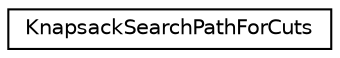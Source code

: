 digraph "Graphical Class Hierarchy"
{
 // LATEX_PDF_SIZE
  edge [fontname="Helvetica",fontsize="10",labelfontname="Helvetica",labelfontsize="10"];
  node [fontname="Helvetica",fontsize="10",shape=record];
  rankdir="LR";
  Node0 [label="KnapsackSearchPathForCuts",height=0.2,width=0.4,color="black", fillcolor="white", style="filled",URL="$classoperations__research_1_1_knapsack_search_path_for_cuts.html",tooltip=" "];
}
